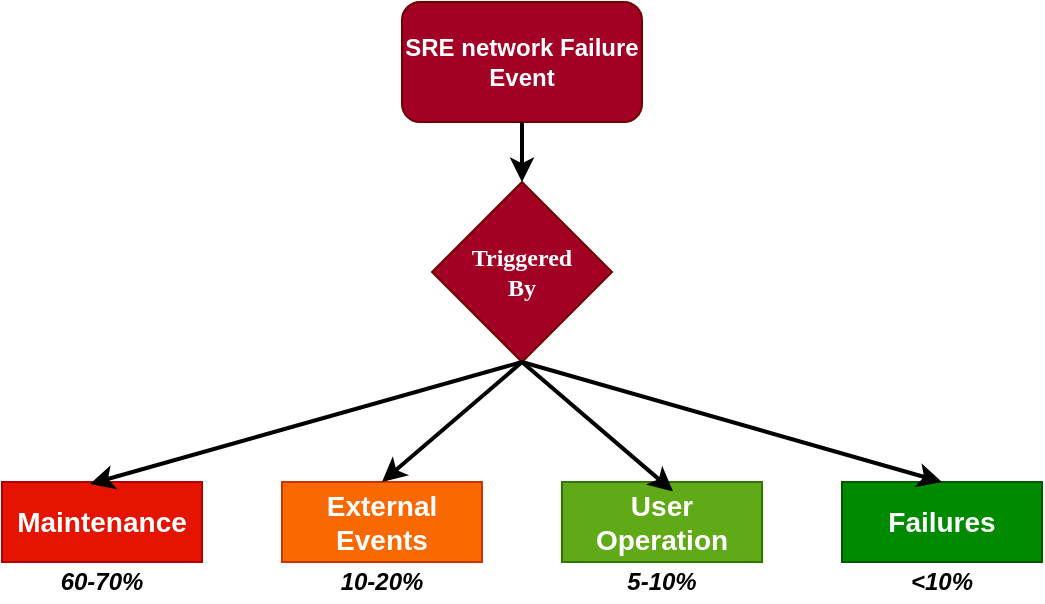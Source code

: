 <mxfile version="12.1.4" type="github" pages="1">
  <diagram id="fbNiFaY6dAWync61rJiA" name="Page-1">
    <mxGraphModel dx="1122" dy="757" grid="1" gridSize="10" guides="1" tooltips="1" connect="1" arrows="1" fold="1" page="1" pageScale="1" pageWidth="850" pageHeight="1100" math="0" shadow="0">
      <root>
        <mxCell id="0"/>
        <mxCell id="1" parent="0"/>
        <mxCell id="g9HdnmW0gcBoiEjRF-qI-2" value="&lt;b&gt;SRE network Failure Event&lt;/b&gt;" style="rounded=1;whiteSpace=wrap;html=1;fillColor=#a20025;strokeColor=#6F0000;fontColor=#ffffff;" parent="1" vertex="1">
          <mxGeometry x="320" y="40" width="120" height="60" as="geometry"/>
        </mxCell>
        <mxCell id="g9HdnmW0gcBoiEjRF-qI-6" value="&lt;pre&gt;&lt;/pre&gt;&lt;b style=&quot;font-size: 14px&quot;&gt;&lt;p&gt;&lt;b&gt;Maintenance&lt;/b&gt;&lt;/p&gt;&lt;/b&gt;" style="rounded=0;whiteSpace=wrap;html=1;fillColor=#e51400;strokeColor=#B20000;fontColor=#ffffff;align=center;" parent="1" vertex="1">
          <mxGeometry x="120" y="280" width="100" height="40" as="geometry"/>
        </mxCell>
        <mxCell id="g9HdnmW0gcBoiEjRF-qI-8" value="&lt;pre&gt;&lt;/pre&gt;&lt;b style=&quot;font-size: 14px&quot;&gt;&lt;p&gt;External Events&lt;/p&gt;&lt;/b&gt;" style="rounded=0;whiteSpace=wrap;html=1;fillColor=#fa6800;strokeColor=#C73500;fontColor=#ffffff;align=center;" parent="1" vertex="1">
          <mxGeometry x="260" y="280" width="100" height="40" as="geometry"/>
        </mxCell>
        <mxCell id="g9HdnmW0gcBoiEjRF-qI-9" value="&lt;pre&gt;&lt;/pre&gt;&lt;b style=&quot;font-size: 14px&quot;&gt;&lt;p&gt;&lt;b&gt;User Operation&lt;/b&gt;&lt;/p&gt;&lt;/b&gt;" style="rounded=0;whiteSpace=wrap;html=1;fillColor=#60a917;strokeColor=#2D7600;fontColor=#ffffff;align=center;" parent="1" vertex="1">
          <mxGeometry x="400" y="280" width="100" height="40" as="geometry"/>
        </mxCell>
        <mxCell id="vj2LEgVDpg09O2PBtGoZ-1" value="&lt;pre&gt;&lt;/pre&gt;&lt;b style=&quot;font-size: 14px&quot;&gt;&lt;p&gt;&lt;b&gt;Failures&lt;/b&gt;&lt;/p&gt;&lt;/b&gt;" style="rounded=0;whiteSpace=wrap;html=1;fillColor=#008a00;strokeColor=#005700;fontColor=#ffffff;align=center;" vertex="1" parent="1">
          <mxGeometry x="540" y="280" width="100" height="40" as="geometry"/>
        </mxCell>
        <mxCell id="vj2LEgVDpg09O2PBtGoZ-2" value="&lt;p&gt;&lt;font face=&quot;Verdana&quot;&gt;&lt;font style=&quot;font-size: 12px&quot;&gt;&lt;b&gt;Triggered&lt;br&gt;&lt;/b&gt;&lt;/font&gt;&lt;font style=&quot;font-size: 12px&quot;&gt;&lt;b&gt;By&lt;/b&gt;&lt;/font&gt;&lt;/font&gt;&lt;/p&gt;" style="rhombus;whiteSpace=wrap;html=1;fillColor=#a20025;strokeColor=#6F0000;fontColor=#ffffff;" vertex="1" parent="1">
          <mxGeometry x="335" y="130" width="90" height="90" as="geometry"/>
        </mxCell>
        <mxCell id="vj2LEgVDpg09O2PBtGoZ-3" value="" style="endArrow=classic;html=1;exitX=0.5;exitY=1;exitDx=0;exitDy=0;entryX=0.5;entryY=0;entryDx=0;entryDy=0;strokeWidth=2;" edge="1" parent="1" source="g9HdnmW0gcBoiEjRF-qI-2" target="vj2LEgVDpg09O2PBtGoZ-2">
          <mxGeometry width="50" height="50" relative="1" as="geometry">
            <mxPoint x="120" y="400" as="sourcePoint"/>
            <mxPoint x="170" y="350" as="targetPoint"/>
          </mxGeometry>
        </mxCell>
        <mxCell id="vj2LEgVDpg09O2PBtGoZ-10" value="" style="endArrow=classic;html=1;entryX=0.44;entryY=0.025;entryDx=0;entryDy=0;strokeWidth=2;entryPerimeter=0;exitX=0.5;exitY=1;exitDx=0;exitDy=0;" edge="1" parent="1" source="vj2LEgVDpg09O2PBtGoZ-2" target="g9HdnmW0gcBoiEjRF-qI-6">
          <mxGeometry width="50" height="50" relative="1" as="geometry">
            <mxPoint x="377" y="220" as="sourcePoint"/>
            <mxPoint x="140" y="540" as="targetPoint"/>
          </mxGeometry>
        </mxCell>
        <mxCell id="vj2LEgVDpg09O2PBtGoZ-12" value="" style="endArrow=classic;html=1;exitX=0.5;exitY=1;exitDx=0;exitDy=0;entryX=0.5;entryY=0;entryDx=0;entryDy=0;strokeWidth=2;" edge="1" parent="1" source="vj2LEgVDpg09O2PBtGoZ-2" target="g9HdnmW0gcBoiEjRF-qI-8">
          <mxGeometry width="50" height="50" relative="1" as="geometry">
            <mxPoint x="160" y="510" as="sourcePoint"/>
            <mxPoint x="160" y="540" as="targetPoint"/>
          </mxGeometry>
        </mxCell>
        <mxCell id="vj2LEgVDpg09O2PBtGoZ-13" value="" style="endArrow=classic;html=1;exitX=0.5;exitY=1;exitDx=0;exitDy=0;entryX=0.555;entryY=0.117;entryDx=0;entryDy=0;strokeWidth=2;entryPerimeter=0;" edge="1" parent="1" source="vj2LEgVDpg09O2PBtGoZ-2" target="g9HdnmW0gcBoiEjRF-qI-9">
          <mxGeometry width="50" height="50" relative="1" as="geometry">
            <mxPoint x="180" y="510" as="sourcePoint"/>
            <mxPoint x="180" y="540" as="targetPoint"/>
          </mxGeometry>
        </mxCell>
        <mxCell id="vj2LEgVDpg09O2PBtGoZ-14" value="" style="endArrow=classic;html=1;exitX=0.5;exitY=1;exitDx=0;exitDy=0;entryX=0.5;entryY=0;entryDx=0;entryDy=0;strokeWidth=2;" edge="1" parent="1" source="vj2LEgVDpg09O2PBtGoZ-2" target="vj2LEgVDpg09O2PBtGoZ-1">
          <mxGeometry width="50" height="50" relative="1" as="geometry">
            <mxPoint x="210" y="520" as="sourcePoint"/>
            <mxPoint x="210" y="550" as="targetPoint"/>
          </mxGeometry>
        </mxCell>
        <mxCell id="vj2LEgVDpg09O2PBtGoZ-16" value="&lt;b&gt;&lt;i&gt;60-70%&lt;/i&gt;&lt;/b&gt;" style="text;html=1;strokeColor=none;fillColor=none;align=center;verticalAlign=middle;whiteSpace=wrap;rounded=0;" vertex="1" parent="1">
          <mxGeometry x="145" y="320" width="50" height="20" as="geometry"/>
        </mxCell>
        <mxCell id="vj2LEgVDpg09O2PBtGoZ-17" value="&lt;b&gt;&lt;i&gt;10-20%&lt;/i&gt;&lt;/b&gt;" style="text;html=1;strokeColor=none;fillColor=none;align=center;verticalAlign=middle;whiteSpace=wrap;rounded=0;" vertex="1" parent="1">
          <mxGeometry x="285" y="320" width="50" height="20" as="geometry"/>
        </mxCell>
        <mxCell id="vj2LEgVDpg09O2PBtGoZ-18" value="&lt;b&gt;&lt;i&gt;5-10%&lt;/i&gt;&lt;/b&gt;" style="text;html=1;strokeColor=none;fillColor=none;align=center;verticalAlign=middle;whiteSpace=wrap;rounded=0;" vertex="1" parent="1">
          <mxGeometry x="425" y="320" width="50" height="20" as="geometry"/>
        </mxCell>
        <mxCell id="vj2LEgVDpg09O2PBtGoZ-19" value="&lt;b&gt;&lt;i&gt;&amp;lt;10%&lt;/i&gt;&lt;/b&gt;" style="text;html=1;strokeColor=none;fillColor=none;align=center;verticalAlign=middle;whiteSpace=wrap;rounded=0;" vertex="1" parent="1">
          <mxGeometry x="565" y="320" width="50" height="20" as="geometry"/>
        </mxCell>
      </root>
    </mxGraphModel>
  </diagram>
</mxfile>
